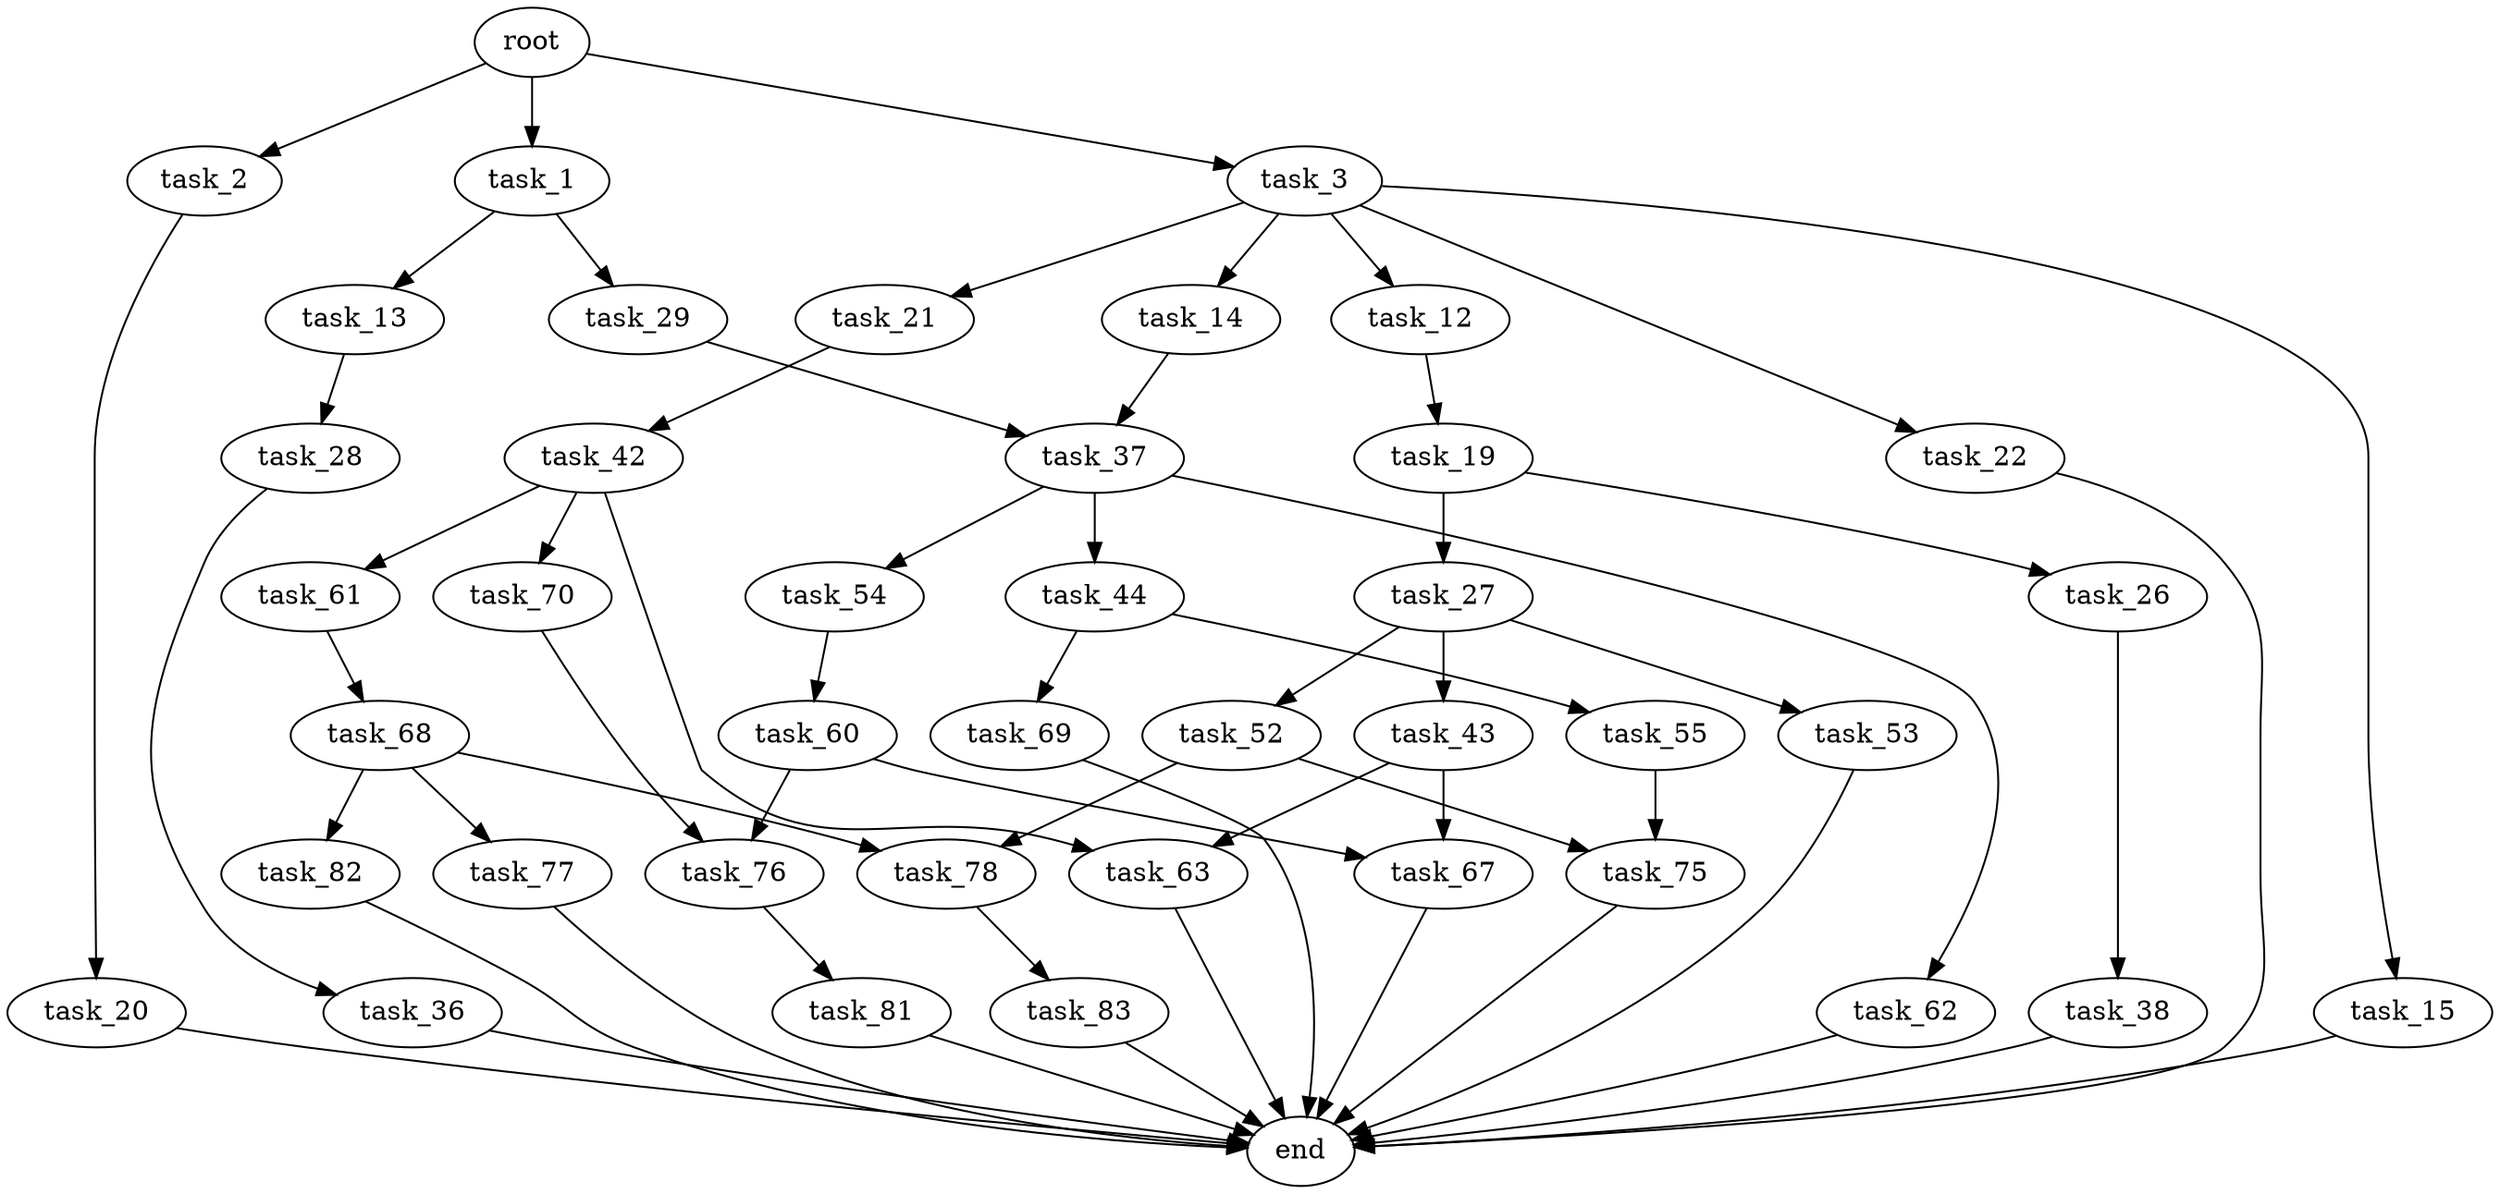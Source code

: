 digraph G {
  root [size="0.000000"];
  task_1 [size="402665131481.000000"];
  task_2 [size="29609998226.000000"];
  task_3 [size="68719476736.000000"];
  task_13 [size="10442691089.000000"];
  task_29 [size="632996522080.000000"];
  task_20 [size="1936938556.000000"];
  task_12 [size="43722513879.000000"];
  task_14 [size="134217728000.000000"];
  task_15 [size="2480177358.000000"];
  task_21 [size="134217728000.000000"];
  task_22 [size="305275475982.000000"];
  task_19 [size="782757789696.000000"];
  task_28 [size="11450218439.000000"];
  task_37 [size="223493141468.000000"];
  end [size="0.000000"];
  task_26 [size="24361729046.000000"];
  task_27 [size="707520392707.000000"];
  task_42 [size="12574012206.000000"];
  task_38 [size="37608948919.000000"];
  task_43 [size="29143149816.000000"];
  task_52 [size="8589934592.000000"];
  task_53 [size="3501466991.000000"];
  task_36 [size="10827901457.000000"];
  task_44 [size="14432098758.000000"];
  task_54 [size="404421519643.000000"];
  task_62 [size="549755813888.000000"];
  task_61 [size="39704512796.000000"];
  task_63 [size="7756122403.000000"];
  task_70 [size="763648381372.000000"];
  task_67 [size="782757789696.000000"];
  task_55 [size="27393145840.000000"];
  task_69 [size="549755813888.000000"];
  task_75 [size="7888440275.000000"];
  task_78 [size="8194818674.000000"];
  task_60 [size="134217728000.000000"];
  task_76 [size="28991029248.000000"];
  task_68 [size="231928233984.000000"];
  task_77 [size="1944975632.000000"];
  task_82 [size="23794771371.000000"];
  task_81 [size="9927470600.000000"];
  task_83 [size="8589934592.000000"];

  root -> task_1 [size="1.000000"];
  root -> task_2 [size="1.000000"];
  root -> task_3 [size="1.000000"];
  task_1 -> task_13 [size="838860800.000000"];
  task_1 -> task_29 [size="838860800.000000"];
  task_2 -> task_20 [size="536870912.000000"];
  task_3 -> task_12 [size="134217728.000000"];
  task_3 -> task_14 [size="134217728.000000"];
  task_3 -> task_15 [size="134217728.000000"];
  task_3 -> task_21 [size="134217728.000000"];
  task_3 -> task_22 [size="134217728.000000"];
  task_13 -> task_28 [size="209715200.000000"];
  task_29 -> task_37 [size="536870912.000000"];
  task_20 -> end [size="1.000000"];
  task_12 -> task_19 [size="33554432.000000"];
  task_14 -> task_37 [size="209715200.000000"];
  task_15 -> end [size="1.000000"];
  task_21 -> task_42 [size="209715200.000000"];
  task_22 -> end [size="1.000000"];
  task_19 -> task_26 [size="679477248.000000"];
  task_19 -> task_27 [size="679477248.000000"];
  task_28 -> task_36 [size="33554432.000000"];
  task_37 -> task_44 [size="679477248.000000"];
  task_37 -> task_54 [size="679477248.000000"];
  task_37 -> task_62 [size="679477248.000000"];
  task_26 -> task_38 [size="536870912.000000"];
  task_27 -> task_43 [size="838860800.000000"];
  task_27 -> task_52 [size="838860800.000000"];
  task_27 -> task_53 [size="838860800.000000"];
  task_42 -> task_61 [size="33554432.000000"];
  task_42 -> task_63 [size="33554432.000000"];
  task_42 -> task_70 [size="33554432.000000"];
  task_38 -> end [size="1.000000"];
  task_43 -> task_63 [size="838860800.000000"];
  task_43 -> task_67 [size="838860800.000000"];
  task_52 -> task_75 [size="33554432.000000"];
  task_52 -> task_78 [size="33554432.000000"];
  task_53 -> end [size="1.000000"];
  task_36 -> end [size="1.000000"];
  task_44 -> task_55 [size="301989888.000000"];
  task_44 -> task_69 [size="301989888.000000"];
  task_54 -> task_60 [size="679477248.000000"];
  task_62 -> end [size="1.000000"];
  task_61 -> task_68 [size="33554432.000000"];
  task_63 -> end [size="1.000000"];
  task_70 -> task_76 [size="838860800.000000"];
  task_67 -> end [size="1.000000"];
  task_55 -> task_75 [size="536870912.000000"];
  task_69 -> end [size="1.000000"];
  task_75 -> end [size="1.000000"];
  task_78 -> task_83 [size="411041792.000000"];
  task_60 -> task_67 [size="209715200.000000"];
  task_60 -> task_76 [size="209715200.000000"];
  task_76 -> task_81 [size="75497472.000000"];
  task_68 -> task_77 [size="301989888.000000"];
  task_68 -> task_78 [size="301989888.000000"];
  task_68 -> task_82 [size="301989888.000000"];
  task_77 -> end [size="1.000000"];
  task_82 -> end [size="1.000000"];
  task_81 -> end [size="1.000000"];
  task_83 -> end [size="1.000000"];
}
